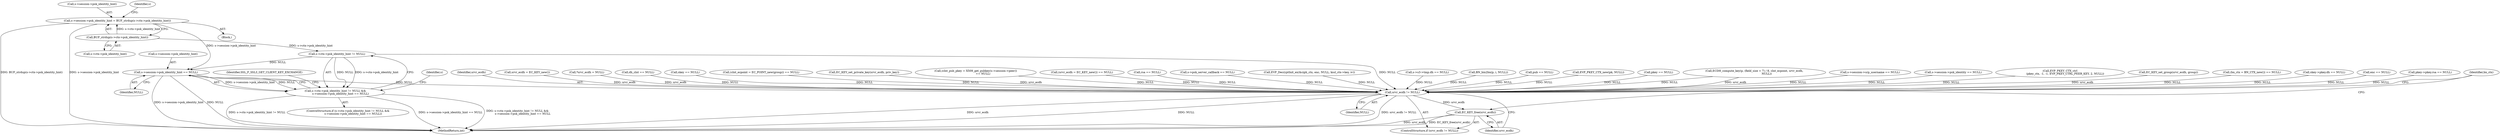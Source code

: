 digraph "0_openssl_3c66a669dfc7b3792f7af0758ea26fe8502ce70c@API" {
"1001733" [label="(Call,s->session->psk_identity_hint = BUF_strdup(s->ctx->psk_identity_hint))"];
"1001739" [label="(Call,BUF_strdup(s->ctx->psk_identity_hint))"];
"1001754" [label="(Call,s->session->psk_identity_hint == NULL)"];
"1001746" [label="(Call,s->ctx->psk_identity_hint != NULL &&\n            s->session->psk_identity_hint == NULL)"];
"1002147" [label="(Call,srvr_ecdh != NULL)"];
"1002150" [label="(Call,EC_KEY_free(srvr_ecdh))"];
"1001321" [label="(Call,EC_KEY_set_group(srvr_ecdh, group))"];
"1001747" [label="(Call,s->ctx->psk_identity_hint != NULL)"];
"1001409" [label="(Call,(bn_ctx = BN_CTX_new()) == NULL)"];
"1001745" [label="(ControlStructure,if (s->ctx->psk_identity_hint != NULL &&\n            s->session->psk_identity_hint == NULL))"];
"1001733" [label="(Call,s->session->psk_identity_hint = BUF_strdup(s->ctx->psk_identity_hint))"];
"1001755" [label="(Call,s->session->psk_identity_hint)"];
"1000625" [label="(Call,skey->pkey.dh == NULL)"];
"1001053" [label="(Call,enc == NULL)"];
"1001739" [label="(Call,BUF_strdup(s->ctx->psk_identity_hint))"];
"1000295" [label="(Call,pkey->pkey.rsa == NULL)"];
"1002148" [label="(Identifier,srvr_ecdh)"];
"1001268" [label="(Call,srvr_ecdh = EC_KEY_new())"];
"1002149" [label="(Identifier,NULL)"];
"1000169" [label="(Call,*srvr_ecdh = NULL)"];
"1001746" [label="(Call,s->ctx->psk_identity_hint != NULL &&\n            s->session->psk_identity_hint == NULL)"];
"1001763" [label="(Identifier,SSL_F_SSL3_GET_CLIENT_KEY_EXCHANGE)"];
"1000704" [label="(Call,dh_clnt == NULL)"];
"1001544" [label="(Block,)"];
"1000616" [label="(Call,skey == NULL)"];
"1002147" [label="(Call,srvr_ecdh != NULL)"];
"1001334" [label="(Call,(clnt_ecpoint = EC_POINT_new(group)) == NULL)"];
"1001325" [label="(Call,EC_KEY_set_private_key(srvr_ecdh, priv_key))"];
"1001364" [label="(Call,(clnt_pub_pkey = X509_get_pubkey(s->session->peer))\n                 == NULL)"];
"1001267" [label="(Call,(srvr_ecdh = EC_KEY_new()) == NULL)"];
"1002150" [label="(Call,EC_KEY_free(srvr_ecdh))"];
"1000260" [label="(Call,rsa == NULL)"];
"1001760" [label="(Identifier,NULL)"];
"1001590" [label="(Call,s->psk_server_callback == NULL)"];
"1001064" [label="(Call,EVP_DecryptInit_ex(&ciph_ctx, enc, NULL, kssl_ctx->key, iv))"];
"1000649" [label="(Call,s->s3->tmp.dh == NULL)"];
"1001769" [label="(Identifier,s)"];
"1002153" [label="(Identifier,bn_ctx)"];
"1001829" [label="(Call,BN_bin2bn(p, i, NULL))"];
"1002162" [label="(MethodReturn,int)"];
"1000730" [label="(Call,pub == NULL)"];
"1002004" [label="(Call,EVP_PKEY_CTX_new(pk, NULL))"];
"1001734" [label="(Call,s->session->psk_identity_hint)"];
"1002151" [label="(Identifier,srvr_ecdh)"];
"1000286" [label="(Call,pkey == NULL)"];
"1001475" [label="(Call,ECDH_compute_key(p, (field_size + 7) / 8, clnt_ecpoint, srvr_ecdh,\n                             NULL))"];
"1001740" [label="(Call,s->ctx->psk_identity_hint)"];
"1001894" [label="(Call,s->session->srp_username == NULL)"];
"1002146" [label="(ControlStructure,if (srvr_ecdh != NULL))"];
"1001754" [label="(Call,s->session->psk_identity_hint == NULL)"];
"1001750" [label="(Identifier,s)"];
"1001707" [label="(Call,s->session->psk_identity == NULL)"];
"1002097" [label="(Call,EVP_PKEY_CTX_ctrl\n            (pkey_ctx, -1, -1, EVP_PKEY_CTRL_PEER_KEY, 2, NULL))"];
"1001733" -> "1001544"  [label="AST: "];
"1001733" -> "1001739"  [label="CFG: "];
"1001734" -> "1001733"  [label="AST: "];
"1001739" -> "1001733"  [label="AST: "];
"1001750" -> "1001733"  [label="CFG: "];
"1001733" -> "1002162"  [label="DDG: s->session->psk_identity_hint"];
"1001733" -> "1002162"  [label="DDG: BUF_strdup(s->ctx->psk_identity_hint)"];
"1001739" -> "1001733"  [label="DDG: s->ctx->psk_identity_hint"];
"1001733" -> "1001754"  [label="DDG: s->session->psk_identity_hint"];
"1001739" -> "1001740"  [label="CFG: "];
"1001740" -> "1001739"  [label="AST: "];
"1001739" -> "1001747"  [label="DDG: s->ctx->psk_identity_hint"];
"1001754" -> "1001746"  [label="AST: "];
"1001754" -> "1001760"  [label="CFG: "];
"1001755" -> "1001754"  [label="AST: "];
"1001760" -> "1001754"  [label="AST: "];
"1001746" -> "1001754"  [label="CFG: "];
"1001754" -> "1002162"  [label="DDG: s->session->psk_identity_hint"];
"1001754" -> "1002162"  [label="DDG: NULL"];
"1001754" -> "1001746"  [label="DDG: s->session->psk_identity_hint"];
"1001754" -> "1001746"  [label="DDG: NULL"];
"1001747" -> "1001754"  [label="DDG: NULL"];
"1001754" -> "1002147"  [label="DDG: NULL"];
"1001746" -> "1001745"  [label="AST: "];
"1001746" -> "1001747"  [label="CFG: "];
"1001747" -> "1001746"  [label="AST: "];
"1001763" -> "1001746"  [label="CFG: "];
"1001769" -> "1001746"  [label="CFG: "];
"1001746" -> "1002162"  [label="DDG: s->ctx->psk_identity_hint != NULL"];
"1001746" -> "1002162"  [label="DDG: s->session->psk_identity_hint == NULL"];
"1001746" -> "1002162"  [label="DDG: s->ctx->psk_identity_hint != NULL &&\n            s->session->psk_identity_hint == NULL"];
"1001747" -> "1001746"  [label="DDG: s->ctx->psk_identity_hint"];
"1001747" -> "1001746"  [label="DDG: NULL"];
"1002147" -> "1002146"  [label="AST: "];
"1002147" -> "1002149"  [label="CFG: "];
"1002148" -> "1002147"  [label="AST: "];
"1002149" -> "1002147"  [label="AST: "];
"1002151" -> "1002147"  [label="CFG: "];
"1002153" -> "1002147"  [label="CFG: "];
"1002147" -> "1002162"  [label="DDG: srvr_ecdh != NULL"];
"1002147" -> "1002162"  [label="DDG: srvr_ecdh"];
"1002147" -> "1002162"  [label="DDG: NULL"];
"1001325" -> "1002147"  [label="DDG: srvr_ecdh"];
"1001321" -> "1002147"  [label="DDG: srvr_ecdh"];
"1001475" -> "1002147"  [label="DDG: srvr_ecdh"];
"1001475" -> "1002147"  [label="DDG: NULL"];
"1001268" -> "1002147"  [label="DDG: srvr_ecdh"];
"1000169" -> "1002147"  [label="DDG: srvr_ecdh"];
"1001053" -> "1002147"  [label="DDG: NULL"];
"1001707" -> "1002147"  [label="DDG: NULL"];
"1000625" -> "1002147"  [label="DDG: NULL"];
"1000295" -> "1002147"  [label="DDG: NULL"];
"1001590" -> "1002147"  [label="DDG: NULL"];
"1000704" -> "1002147"  [label="DDG: NULL"];
"1002004" -> "1002147"  [label="DDG: NULL"];
"1001334" -> "1002147"  [label="DDG: NULL"];
"1001747" -> "1002147"  [label="DDG: NULL"];
"1001409" -> "1002147"  [label="DDG: NULL"];
"1000616" -> "1002147"  [label="DDG: NULL"];
"1001364" -> "1002147"  [label="DDG: NULL"];
"1001267" -> "1002147"  [label="DDG: NULL"];
"1000260" -> "1002147"  [label="DDG: NULL"];
"1001064" -> "1002147"  [label="DDG: NULL"];
"1000286" -> "1002147"  [label="DDG: NULL"];
"1000649" -> "1002147"  [label="DDG: NULL"];
"1002097" -> "1002147"  [label="DDG: NULL"];
"1001829" -> "1002147"  [label="DDG: NULL"];
"1000730" -> "1002147"  [label="DDG: NULL"];
"1001894" -> "1002147"  [label="DDG: NULL"];
"1002147" -> "1002150"  [label="DDG: srvr_ecdh"];
"1002150" -> "1002146"  [label="AST: "];
"1002150" -> "1002151"  [label="CFG: "];
"1002151" -> "1002150"  [label="AST: "];
"1002153" -> "1002150"  [label="CFG: "];
"1002150" -> "1002162"  [label="DDG: srvr_ecdh"];
"1002150" -> "1002162"  [label="DDG: EC_KEY_free(srvr_ecdh)"];
}
